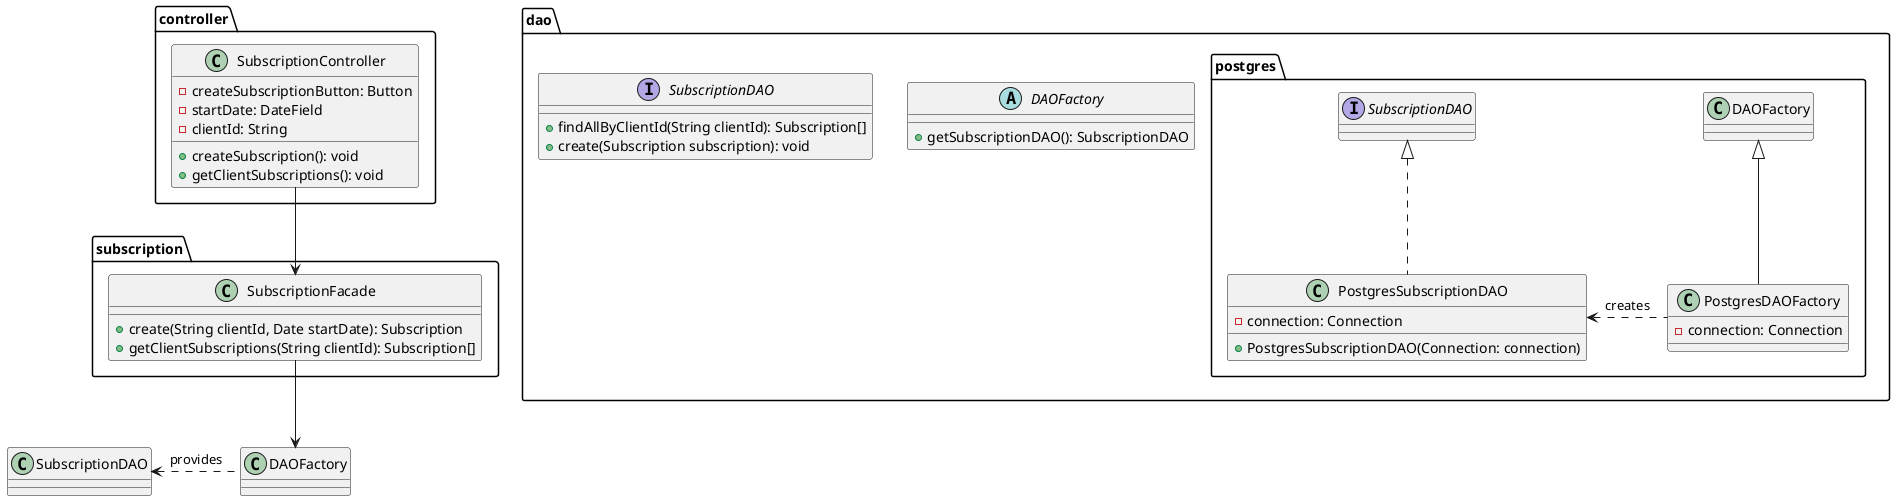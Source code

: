 @startuml

package controller {

  class SubscriptionController {
    -createSubscriptionButton: Button
    -startDate: DateField
    -clientId: String
    +createSubscription(): void
    +getClientSubscriptions(): void
  }

}

package subscription {
  class SubscriptionFacade {
    +create(String clientId, Date startDate): Subscription
    +getClientSubscriptions(String clientId): Subscription[]
  }
}

package dao {
  abstract class DAOFactory {
    +getSubscriptionDAO(): SubscriptionDAO
  }

  interface SubscriptionDAO {
    +findAllByClientId(String clientId): Subscription[]
    +create(Subscription subscription): void
  }

  package postgres {

    class PostgresSubscriptionDAO implements SubscriptionDAO {
      -connection: Connection
      +PostgresSubscriptionDAO(Connection: connection)
    }

    class PostgresDAOFactory extends DAOFactory {
      -connection: Connection
    }

  }

}

PostgresDAOFactory .left> PostgresSubscriptionDAO : "creates"
DAOFactory .left> SubscriptionDAO : "provides"

' Inter-packages relations

SubscriptionFacade -down-> DAOFactory
SubscriptionController --> SubscriptionFacade

@enduml

